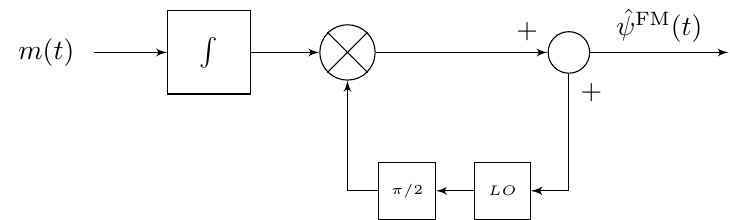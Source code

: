 \documentclass{standalone}
\usepackage{tikz}
\usetikzlibrary{positioning}
\usepackage{blox}

\begin{document}
\tikzset{output/.style={}} % Define the output style


\begin{tikzpicture}
    \bXInput[$m(t)$]{in} % input node
    \bXBloc[3]{integrator}{$\int$}{in} % integrator block
    \bXLink[]{in}{integrator} % in-int link
    \bXCompSum[5]{comp}{integrator}{}{}{}{} % modulator 
    \bXLink[]{integrator}{comp} % in-int link
    % \bXCompSum[15]{comp1}{integrator}{+}{}{+}{} % modulator 
    % \bXLink[]{comp}{comp1} % in-int link
    \bXSumb*[8]{summer}{comp}
    % \bXBlocr{return}{$LO$}{summer}
    % \bXLink[]{return}{summer} % in-int link
    \bXLink[]{comp}{summer} % in-int link

    \bXDefaultLineStyle
    \bXBranchy[5]{summer}{back}
    \begin{tiny}
        \bXChainReturn[2]{back}
        {f/$LO$,g/{$\pi/2$}}
        \bXLinkyx{summer}{f}
        \bXLinkxy{g}{comp}
    \end{tiny}
    \bXDefaultLineStyle
    \bXStyleBlocDefault

    \bXOutput[5]{out}{summer} % input node
    \bXLink[$\hat\psi^{\mathrm{FM}}(t)$]{summer}{out} % in-int link

\end{tikzpicture}
\end{document}